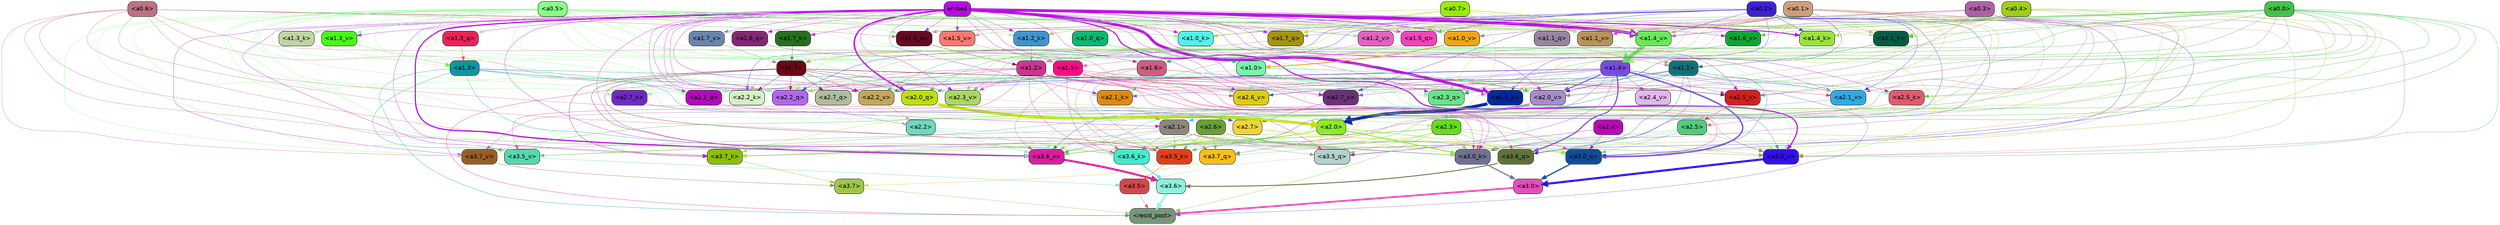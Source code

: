 strict digraph "" {
	graph [bgcolor=transparent,
		layout=dot,
		overlap=false,
		splines=true
	];
	"<a3.7>"	[color=black,
		fillcolor="#9fc647",
		fontname=Helvetica,
		shape=box,
		style="filled, rounded"];
	"<resid_post>"	[color=black,
		fillcolor="#769679",
		fontname=Helvetica,
		shape=box,
		style="filled, rounded"];
	"<a3.7>" -> "<resid_post>"	[color="#9fc647",
		penwidth=0.6239100098609924];
	"<a3.6>"	[color=black,
		fillcolor="#8df1de",
		fontname=Helvetica,
		shape=box,
		style="filled, rounded"];
	"<a3.6>" -> "<resid_post>"	[color="#8df1de",
		penwidth=4.569062113761902];
	"<a3.5>"	[color=black,
		fillcolor="#d1494b",
		fontname=Helvetica,
		shape=box,
		style="filled, rounded"];
	"<a3.5>" -> "<resid_post>"	[color="#d1494b",
		penwidth=0.6];
	"<a3.0>"	[color=black,
		fillcolor="#e34eba",
		fontname=Helvetica,
		shape=box,
		style="filled, rounded"];
	"<a3.0>" -> "<resid_post>"	[color="#e34eba",
		penwidth=4.283544182777405];
	"<a2.3>"	[color=black,
		fillcolor="#64dc1e",
		fontname=Helvetica,
		shape=box,
		style="filled, rounded"];
	"<a2.3>" -> "<resid_post>"	[color="#64dc1e",
		penwidth=0.6];
	"<a3.7_q>"	[color=black,
		fillcolor="#f8bd1a",
		fontname=Helvetica,
		shape=box,
		style="filled, rounded"];
	"<a2.3>" -> "<a3.7_q>"	[color="#64dc1e",
		penwidth=0.6];
	"<a3.6_q>"	[color=black,
		fillcolor="#5e7238",
		fontname=Helvetica,
		shape=box,
		style="filled, rounded"];
	"<a2.3>" -> "<a3.6_q>"	[color="#64dc1e",
		penwidth=0.6];
	"<a3.5_q>"	[color=black,
		fillcolor="#b2d1cc",
		fontname=Helvetica,
		shape=box,
		style="filled, rounded"];
	"<a2.3>" -> "<a3.5_q>"	[color="#64dc1e",
		penwidth=0.6];
	"<a3.0_q>"	[color=black,
		fillcolor="#0f4d99",
		fontname=Helvetica,
		shape=box,
		style="filled, rounded"];
	"<a2.3>" -> "<a3.0_q>"	[color="#64dc1e",
		penwidth=0.6];
	"<a3.0_k>"	[color=black,
		fillcolor="#6e7191",
		fontname=Helvetica,
		shape=box,
		style="filled, rounded"];
	"<a2.3>" -> "<a3.0_k>"	[color="#64dc1e",
		penwidth=0.6];
	"<a3.6_v>"	[color=black,
		fillcolor="#d71f9c",
		fontname=Helvetica,
		shape=box,
		style="filled, rounded"];
	"<a2.3>" -> "<a3.6_v>"	[color="#64dc1e",
		penwidth=0.6];
	"<a3.5_v>"	[color=black,
		fillcolor="#57d7ad",
		fontname=Helvetica,
		shape=box,
		style="filled, rounded"];
	"<a2.3>" -> "<a3.5_v>"	[color="#64dc1e",
		penwidth=0.6];
	"<a3.0_v>"	[color=black,
		fillcolor="#340fe3",
		fontname=Helvetica,
		shape=box,
		style="filled, rounded"];
	"<a2.3>" -> "<a3.0_v>"	[color="#64dc1e",
		penwidth=0.6];
	"<a1.5>"	[color=black,
		fillcolor="#f80d82",
		fontname=Helvetica,
		shape=box,
		style="filled, rounded"];
	"<a1.5>" -> "<resid_post>"	[color="#f80d82",
		penwidth=0.6];
	"<a1.5>" -> "<a3.6_q>"	[color="#f80d82",
		penwidth=0.6];
	"<a1.5>" -> "<a3.5_q>"	[color="#f80d82",
		penwidth=0.6];
	"<a1.5>" -> "<a3.0_q>"	[color="#f80d82",
		penwidth=0.6];
	"<a3.6_k>"	[color=black,
		fillcolor="#43eacc",
		fontname=Helvetica,
		shape=box,
		style="filled, rounded"];
	"<a1.5>" -> "<a3.6_k>"	[color="#f80d82",
		penwidth=0.6];
	"<a1.5>" -> "<a3.0_k>"	[color="#f80d82",
		penwidth=0.6];
	"<a2.2_q>"	[color=black,
		fillcolor="#b267eb",
		fontname=Helvetica,
		shape=box,
		style="filled, rounded"];
	"<a1.5>" -> "<a2.2_q>"	[color="#f80d82",
		penwidth=0.6];
	"<a2.7_v>"	[color=black,
		fillcolor="#6a3178",
		fontname=Helvetica,
		shape=box,
		style="filled, rounded"];
	"<a1.5>" -> "<a2.7_v>"	[color="#f80d82",
		penwidth=0.6];
	"<a2.6_v>"	[color=black,
		fillcolor="#decc11",
		fontname=Helvetica,
		shape=box,
		style="filled, rounded"];
	"<a1.5>" -> "<a2.6_v>"	[color="#f80d82",
		penwidth=0.6];
	"<a2.1_v>"	[color=black,
		fillcolor="#31a9e3",
		fontname=Helvetica,
		shape=box,
		style="filled, rounded"];
	"<a1.5>" -> "<a2.1_v>"	[color="#f80d82",
		penwidth=0.6];
	"<a1.4>"	[color=black,
		fillcolor="#794ae4",
		fontname=Helvetica,
		shape=box,
		style="filled, rounded"];
	"<a1.4>" -> "<resid_post>"	[color="#794ae4",
		penwidth=0.6];
	"<a1.4>" -> "<a3.7_q>"	[color="#794ae4",
		penwidth=0.6];
	"<a1.4>" -> "<a3.6_q>"	[color="#794ae4",
		penwidth=2.7536282539367676];
	"<a1.4>" -> "<a3.5_q>"	[color="#794ae4",
		penwidth=0.6];
	"<a1.4>" -> "<a3.0_q>"	[color="#794ae4",
		penwidth=3.3369133472442627];
	"<a2.3_q>"	[color=black,
		fillcolor="#67e588",
		fontname=Helvetica,
		shape=box,
		style="filled, rounded"];
	"<a1.4>" -> "<a2.3_q>"	[color="#794ae4",
		penwidth=0.6];
	"<a1.4>" -> "<a2.2_q>"	[color="#794ae4",
		penwidth=0.6];
	"<a2.1_q>"	[color=black,
		fillcolor="#b408bc",
		fontname=Helvetica,
		shape=box,
		style="filled, rounded"];
	"<a1.4>" -> "<a2.1_q>"	[color="#794ae4",
		penwidth=0.6];
	"<a2.0_q>"	[color=black,
		fillcolor="#bcdf0c",
		fontname=Helvetica,
		shape=box,
		style="filled, rounded"];
	"<a1.4>" -> "<a2.0_q>"	[color="#794ae4",
		penwidth=0.6];
	"<a2.1_k>"	[color=black,
		fillcolor="#dd8b0f",
		fontname=Helvetica,
		shape=box,
		style="filled, rounded"];
	"<a1.4>" -> "<a2.1_k>"	[color="#794ae4",
		penwidth=0.6];
	"<a1.4>" -> "<a2.7_v>"	[color="#794ae4",
		penwidth=0.6];
	"<a1.4>" -> "<a2.6_v>"	[color="#794ae4",
		penwidth=0.6];
	"<a2.5_v>"	[color=black,
		fillcolor="#d51e1e",
		fontname=Helvetica,
		shape=box,
		style="filled, rounded"];
	"<a1.4>" -> "<a2.5_v>"	[color="#794ae4",
		penwidth=0.6];
	"<a2.4_v>"	[color=black,
		fillcolor="#e5b5f0",
		fontname=Helvetica,
		shape=box,
		style="filled, rounded"];
	"<a1.4>" -> "<a2.4_v>"	[color="#794ae4",
		penwidth=0.6];
	"<a1.4>" -> "<a2.1_v>"	[color="#794ae4",
		penwidth=0.6];
	"<a2.0_v>"	[color=black,
		fillcolor="#a68ccb",
		fontname=Helvetica,
		shape=box,
		style="filled, rounded"];
	"<a1.4>" -> "<a2.0_v>"	[color="#794ae4",
		penwidth=2.2818827629089355];
	"<a1.3>"	[color=black,
		fillcolor="#0e95a1",
		fontname=Helvetica,
		shape=box,
		style="filled, rounded"];
	"<a1.3>" -> "<resid_post>"	[color="#0e95a1",
		penwidth=0.6];
	"<a1.3>" -> "<a3.6_v>"	[color="#0e95a1",
		penwidth=0.6];
	"<a1.3>" -> "<a3.5_v>"	[color="#0e95a1",
		penwidth=0.6];
	"<a1.3>" -> "<a3.0_v>"	[color="#0e95a1",
		penwidth=0.6];
	"<a1.3>" -> "<a2.2_q>"	[color="#0e95a1",
		penwidth=0.6];
	"<a1.3>" -> "<a2.1_q>"	[color="#0e95a1",
		penwidth=0.6];
	"<a2.2_k>"	[color=black,
		fillcolor="#d6f0c6",
		fontname=Helvetica,
		shape=box,
		style="filled, rounded"];
	"<a1.3>" -> "<a2.2_k>"	[color="#0e95a1",
		penwidth=0.6];
	"<a1.3>" -> "<a2.5_v>"	[color="#0e95a1",
		penwidth=0.6];
	"<a3.7_q>" -> "<a3.7>"	[color="#f8bd1a",
		penwidth=0.6];
	"<a3.6_q>" -> "<a3.6>"	[color="#5e7238",
		penwidth=2.0344843566417694];
	"<a3.5_q>" -> "<a3.5>"	[color="#b2d1cc",
		penwidth=0.6];
	"<a3.0_q>" -> "<a3.0>"	[color="#0f4d99",
		penwidth=2.863015294075012];
	"<a3.7_k>"	[color=black,
		fillcolor="#8cc005",
		fontname=Helvetica,
		shape=box,
		style="filled, rounded"];
	"<a3.7_k>" -> "<a3.7>"	[color="#8cc005",
		penwidth=0.6];
	"<a3.6_k>" -> "<a3.6>"	[color="#43eacc",
		penwidth=2.1770318150520325];
	"<a3.5_k>"	[color=black,
		fillcolor="#e23f19",
		fontname=Helvetica,
		shape=box,
		style="filled, rounded"];
	"<a3.5_k>" -> "<a3.5>"	[color="#e23f19",
		penwidth=0.6];
	"<a3.0_k>" -> "<a3.0>"	[color="#6e7191",
		penwidth=2.6323853135108948];
	"<a3.7_v>"	[color=black,
		fillcolor="#975d20",
		fontname=Helvetica,
		shape=box,
		style="filled, rounded"];
	"<a3.7_v>" -> "<a3.7>"	[color="#975d20",
		penwidth=0.6];
	"<a3.6_v>" -> "<a3.6>"	[color="#d71f9c",
		penwidth=4.972373723983765];
	"<a3.5_v>" -> "<a3.5>"	[color="#57d7ad",
		penwidth=0.6];
	"<a3.0_v>" -> "<a3.0>"	[color="#340fe3",
		penwidth=5.1638524532318115];
	"<a2.6>"	[color=black,
		fillcolor="#6a9f34",
		fontname=Helvetica,
		shape=box,
		style="filled, rounded"];
	"<a2.6>" -> "<a3.7_q>"	[color="#6a9f34",
		penwidth=0.6];
	"<a2.6>" -> "<a3.6_q>"	[color="#6a9f34",
		penwidth=0.6];
	"<a2.6>" -> "<a3.0_q>"	[color="#6a9f34",
		penwidth=0.6];
	"<a2.6>" -> "<a3.7_k>"	[color="#6a9f34",
		penwidth=0.6];
	"<a2.6>" -> "<a3.6_k>"	[color="#6a9f34",
		penwidth=0.6];
	"<a2.6>" -> "<a3.5_k>"	[color="#6a9f34",
		penwidth=0.6];
	"<a2.6>" -> "<a3.0_k>"	[color="#6a9f34",
		penwidth=0.6];
	"<a2.1>"	[color=black,
		fillcolor="#8c877b",
		fontname=Helvetica,
		shape=box,
		style="filled, rounded"];
	"<a2.1>" -> "<a3.7_q>"	[color="#8c877b",
		penwidth=0.6];
	"<a2.1>" -> "<a3.6_q>"	[color="#8c877b",
		penwidth=0.6];
	"<a2.1>" -> "<a3.5_q>"	[color="#8c877b",
		penwidth=0.6];
	"<a2.1>" -> "<a3.0_q>"	[color="#8c877b",
		penwidth=0.6];
	"<a2.1>" -> "<a3.7_k>"	[color="#8c877b",
		penwidth=0.6];
	"<a2.1>" -> "<a3.6_k>"	[color="#8c877b",
		penwidth=0.6];
	"<a2.1>" -> "<a3.5_k>"	[color="#8c877b",
		penwidth=0.6];
	"<a2.1>" -> "<a3.0_k>"	[color="#8c877b",
		penwidth=0.6];
	"<a2.1>" -> "<a3.7_v>"	[color="#8c877b",
		penwidth=0.6];
	"<a2.1>" -> "<a3.6_v>"	[color="#8c877b",
		penwidth=0.6];
	"<a2.1>" -> "<a3.0_v>"	[color="#8c877b",
		penwidth=0.6];
	"<a2.7>"	[color=black,
		fillcolor="#efd438",
		fontname=Helvetica,
		shape=box,
		style="filled, rounded"];
	"<a2.7>" -> "<a3.6_q>"	[color="#efd438",
		penwidth=0.6];
	"<a2.7>" -> "<a3.0_q>"	[color="#efd438",
		penwidth=0.6];
	"<a2.7>" -> "<a3.6_k>"	[color="#efd438",
		penwidth=0.6];
	"<a2.7>" -> "<a3.0_k>"	[color="#efd438",
		penwidth=0.6];
	"<a2.7>" -> "<a3.6_v>"	[color="#efd438",
		penwidth=0.6];
	"<a2.5>"	[color=black,
		fillcolor="#52cc7c",
		fontname=Helvetica,
		shape=box,
		style="filled, rounded"];
	"<a2.5>" -> "<a3.6_q>"	[color="#52cc7c",
		penwidth=0.6];
	"<a2.5>" -> "<a3.0_q>"	[color="#52cc7c",
		penwidth=0.6];
	"<a2.5>" -> "<a3.0_k>"	[color="#52cc7c",
		penwidth=0.6];
	"<a2.5>" -> "<a3.6_v>"	[color="#52cc7c",
		penwidth=0.6];
	"<a2.5>" -> "<a3.0_v>"	[color="#52cc7c",
		penwidth=0.6];
	"<a2.0>"	[color=black,
		fillcolor="#8dea28",
		fontname=Helvetica,
		shape=box,
		style="filled, rounded"];
	"<a2.0>" -> "<a3.6_q>"	[color="#8dea28",
		penwidth=0.6];
	"<a2.0>" -> "<a3.0_q>"	[color="#8dea28",
		penwidth=0.6];
	"<a2.0>" -> "<a3.7_k>"	[color="#8dea28",
		penwidth=0.6];
	"<a2.0>" -> "<a3.6_k>"	[color="#8dea28",
		penwidth=1.7047871947288513];
	"<a2.0>" -> "<a3.5_k>"	[color="#8dea28",
		penwidth=0.6];
	"<a2.0>" -> "<a3.0_k>"	[color="#8dea28",
		penwidth=2.239806979894638];
	"<a1.1>"	[color=black,
		fillcolor="#0f7279",
		fontname=Helvetica,
		shape=box,
		style="filled, rounded"];
	"<a1.1>" -> "<a3.6_q>"	[color="#0f7279",
		penwidth=0.6];
	"<a1.1>" -> "<a3.0_q>"	[color="#0f7279",
		penwidth=0.6];
	"<a1.1>" -> "<a3.0_k>"	[color="#0f7279",
		penwidth=0.6];
	"<a1.1>" -> "<a3.6_v>"	[color="#0f7279",
		penwidth=0.6];
	"<a2.7_q>"	[color=black,
		fillcolor="#b1bc9d",
		fontname=Helvetica,
		shape=box,
		style="filled, rounded"];
	"<a1.1>" -> "<a2.7_q>"	[color="#0f7279",
		penwidth=0.6];
	"<a2.5_k>"	[color=black,
		fillcolor="#e05b6f",
		fontname=Helvetica,
		shape=box,
		style="filled, rounded"];
	"<a1.1>" -> "<a2.5_k>"	[color="#0f7279",
		penwidth=0.6];
	"<a2.0_k>"	[color=black,
		fillcolor="#01289b",
		fontname=Helvetica,
		shape=box,
		style="filled, rounded"];
	"<a1.1>" -> "<a2.0_k>"	[color="#0f7279",
		penwidth=0.6];
	"<a1.1>" -> "<a2.6_v>"	[color="#0f7279",
		penwidth=0.6];
	"<a2.2_v>"	[color=black,
		fillcolor="#c1a85a",
		fontname=Helvetica,
		shape=box,
		style="filled, rounded"];
	"<a1.1>" -> "<a2.2_v>"	[color="#0f7279",
		penwidth=0.6];
	"<a1.1>" -> "<a2.1_v>"	[color="#0f7279",
		penwidth=0.6];
	"<a1.1>" -> "<a2.0_v>"	[color="#0f7279",
		penwidth=0.6];
	"<a0.4>"	[color=black,
		fillcolor="#a0cc1b",
		fontname=Helvetica,
		shape=box,
		style="filled, rounded"];
	"<a0.4>" -> "<a3.6_q>"	[color="#a0cc1b",
		penwidth=0.6];
	"<a0.4>" -> "<a3.0_q>"	[color="#a0cc1b",
		penwidth=0.6];
	"<a0.4>" -> "<a3.6_k>"	[color="#a0cc1b",
		penwidth=0.6];
	"<a0.4>" -> "<a2.5_k>"	[color="#a0cc1b",
		penwidth=0.6];
	"<a0.4>" -> "<a2.0_k>"	[color="#a0cc1b",
		penwidth=0.6];
	"<a1.4_k>"	[color=black,
		fillcolor="#9be140",
		fontname=Helvetica,
		shape=box,
		style="filled, rounded"];
	"<a0.4>" -> "<a1.4_k>"	[color="#a0cc1b",
		penwidth=0.6];
	"<a1.1_k>"	[color=black,
		fillcolor="#035c45",
		fontname=Helvetica,
		shape=box,
		style="filled, rounded"];
	"<a0.4>" -> "<a1.1_k>"	[color="#a0cc1b",
		penwidth=0.6];
	"<a1.0_k>"	[color=black,
		fillcolor="#53f2e8",
		fontname=Helvetica,
		shape=box,
		style="filled, rounded"];
	"<a0.4>" -> "<a1.0_k>"	[color="#a0cc1b",
		penwidth=0.6];
	"<a1.4_v>"	[color=black,
		fillcolor="#6ae859",
		fontname=Helvetica,
		shape=box,
		style="filled, rounded"];
	"<a0.4>" -> "<a1.4_v>"	[color="#a0cc1b",
		penwidth=0.6];
	"<a1.2_v>"	[color=black,
		fillcolor="#df64c1",
		fontname=Helvetica,
		shape=box,
		style="filled, rounded"];
	"<a0.4>" -> "<a1.2_v>"	[color="#a0cc1b",
		penwidth=0.6];
	"<a0.2>"	[color=black,
		fillcolor="#3c20d4",
		fontname=Helvetica,
		shape=box,
		style="filled, rounded"];
	"<a0.2>" -> "<a3.6_q>"	[color="#3c20d4",
		penwidth=0.6];
	"<a0.2>" -> "<a3.0_q>"	[color="#3c20d4",
		penwidth=0.6];
	"<a0.2>" -> "<a3.6_k>"	[color="#3c20d4",
		penwidth=0.6];
	"<a0.2>" -> "<a3.0_k>"	[color="#3c20d4",
		penwidth=0.6];
	"<a0.2>" -> "<a2.2_q>"	[color="#3c20d4",
		penwidth=0.6];
	"<a0.2>" -> "<a2.2_k>"	[color="#3c20d4",
		penwidth=0.6];
	"<a0.2>" -> "<a2.0_k>"	[color="#3c20d4",
		penwidth=0.6];
	"<a0.2>" -> "<a2.7_v>"	[color="#3c20d4",
		penwidth=0.6];
	"<a0.2>" -> "<a2.1_v>"	[color="#3c20d4",
		penwidth=0.6];
	"<a0.2>" -> "<a2.0_v>"	[color="#3c20d4",
		penwidth=0.6];
	"<a1.5_q>"	[color=black,
		fillcolor="#f145b9",
		fontname=Helvetica,
		shape=box,
		style="filled, rounded"];
	"<a0.2>" -> "<a1.5_q>"	[color="#3c20d4",
		penwidth=0.6];
	"<a1.2_q>"	[color=black,
		fillcolor="#640b23",
		fontname=Helvetica,
		shape=box,
		style="filled, rounded"];
	"<a0.2>" -> "<a1.2_q>"	[color="#3c20d4",
		penwidth=0.6];
	"<a0.2>" -> "<a1.4_k>"	[color="#3c20d4",
		penwidth=0.6];
	"<a0.2>" -> "<a1.0_k>"	[color="#3c20d4",
		penwidth=0.6];
	"<a0.2>" -> "<a1.4_v>"	[color="#3c20d4",
		penwidth=0.6];
	"<a2.4>"	[color=black,
		fillcolor="#b807b8",
		fontname=Helvetica,
		shape=box,
		style="filled, rounded"];
	"<a2.4>" -> "<a3.5_q>"	[color="#b807b8",
		penwidth=0.6];
	"<a2.4>" -> "<a3.0_q>"	[color="#b807b8",
		penwidth=0.6];
	"<a1.2>"	[color=black,
		fillcolor="#cc348f",
		fontname=Helvetica,
		shape=box,
		style="filled, rounded"];
	"<a1.2>" -> "<a3.0_q>"	[color="#cc348f",
		penwidth=0.6];
	"<a1.2>" -> "<a3.6_k>"	[color="#cc348f",
		penwidth=0.6];
	"<a1.2>" -> "<a3.5_k>"	[color="#cc348f",
		penwidth=0.6];
	"<a1.2>" -> "<a3.0_k>"	[color="#cc348f",
		penwidth=0.6];
	"<a1.2>" -> "<a3.5_v>"	[color="#cc348f",
		penwidth=0.6];
	"<a1.2>" -> "<a2.7_q>"	[color="#cc348f",
		penwidth=0.6];
	"<a1.2>" -> "<a2.2_q>"	[color="#cc348f",
		penwidth=0.6];
	"<a1.2>" -> "<a2.2_k>"	[color="#cc348f",
		penwidth=0.6];
	"<a1.2>" -> "<a2.6_v>"	[color="#cc348f",
		penwidth=0.6];
	"<a1.2>" -> "<a2.5_v>"	[color="#cc348f",
		penwidth=0.6];
	"<a2.3_v>"	[color=black,
		fillcolor="#aad763",
		fontname=Helvetica,
		shape=box,
		style="filled, rounded"];
	"<a1.2>" -> "<a2.3_v>"	[color="#cc348f",
		penwidth=0.6];
	"<a1.2>" -> "<a2.0_v>"	[color="#cc348f",
		penwidth=0.6];
	"<a1.7>"	[color=black,
		fillcolor="#6a0817",
		fontname=Helvetica,
		shape=box,
		style="filled, rounded"];
	"<a1.7>" -> "<a3.7_k>"	[color="#6a0817",
		penwidth=0.6];
	"<a1.7>" -> "<a3.5_k>"	[color="#6a0817",
		penwidth=0.6];
	"<a1.7>" -> "<a3.6_v>"	[color="#6a0817",
		penwidth=0.6];
	"<a1.7>" -> "<a2.7_q>"	[color="#6a0817",
		penwidth=0.6];
	"<a1.7>" -> "<a2.2_q>"	[color="#6a0817",
		penwidth=0.6];
	"<a1.7>" -> "<a2.0_q>"	[color="#6a0817",
		penwidth=0.6];
	"<a1.7>" -> "<a2.2_k>"	[color="#6a0817",
		penwidth=0.6];
	"<a1.7>" -> "<a2.0_k>"	[color="#6a0817",
		penwidth=0.6];
	"<a1.7>" -> "<a2.5_v>"	[color="#6a0817",
		penwidth=0.6];
	"<a1.7>" -> "<a2.3_v>"	[color="#6a0817",
		penwidth=0.6];
	"<a1.7>" -> "<a2.2_v>"	[color="#6a0817",
		penwidth=0.6];
	"<a0.7>"	[color=black,
		fillcolor="#98ec06",
		fontname=Helvetica,
		shape=box,
		style="filled, rounded"];
	"<a0.7>" -> "<a3.7_k>"	[color="#98ec06",
		penwidth=0.6];
	"<a0.7>" -> "<a3.0_v>"	[color="#98ec06",
		penwidth=0.6];
	"<a0.7>" -> "<a2.3_q>"	[color="#98ec06",
		penwidth=0.6];
	"<a0.7>" -> "<a2.2_q>"	[color="#98ec06",
		penwidth=0.6];
	"<a1.7_q>"	[color=black,
		fillcolor="#a4950d",
		fontname=Helvetica,
		shape=box,
		style="filled, rounded"];
	"<a0.7>" -> "<a1.7_q>"	[color="#98ec06",
		penwidth=0.6];
	"<a0.7>" -> "<a1.5_q>"	[color="#98ec06",
		penwidth=0.6];
	"<a1.2_k>"	[color=black,
		fillcolor="#4095cd",
		fontname=Helvetica,
		shape=box,
		style="filled, rounded"];
	"<a0.7>" -> "<a1.2_k>"	[color="#98ec06",
		penwidth=0.6];
	"<a0.7>" -> "<a1.0_k>"	[color="#98ec06",
		penwidth=0.6];
	"<a0.7>" -> "<a1.4_v>"	[color="#98ec06",
		penwidth=0.6];
	"<a1.1_v>"	[color=black,
		fillcolor="#b7925b",
		fontname=Helvetica,
		shape=box,
		style="filled, rounded"];
	"<a0.7>" -> "<a1.1_v>"	[color="#98ec06",
		penwidth=0.6];
	"<a0.6>"	[color=black,
		fillcolor="#bb7281",
		fontname=Helvetica,
		shape=box,
		style="filled, rounded"];
	"<a0.6>" -> "<a3.7_k>"	[color="#bb7281",
		penwidth=0.6];
	"<a0.6>" -> "<a3.6_k>"	[color="#bb7281",
		penwidth=0.6];
	"<a0.6>" -> "<a3.0_k>"	[color="#bb7281",
		penwidth=0.6];
	"<a0.6>" -> "<a3.7_v>"	[color="#bb7281",
		penwidth=0.6];
	"<a0.6>" -> "<a3.6_v>"	[color="#bb7281",
		penwidth=0.6];
	"<a0.6>" -> "<a3.0_v>"	[color="#bb7281",
		penwidth=0.6];
	"<a0.6>" -> "<a2.3_q>"	[color="#bb7281",
		penwidth=0.6];
	"<a0.6>" -> "<a2.2_q>"	[color="#bb7281",
		penwidth=0.6];
	"<a0.6>" -> "<a1.5_q>"	[color="#bb7281",
		penwidth=0.6];
	"<a0.6>" -> "<a1.2_q>"	[color="#bb7281",
		penwidth=0.6];
	"<a0.6>" -> "<a1.0_k>"	[color="#bb7281",
		penwidth=0.6];
	"<a0.6>" -> "<a1.4_v>"	[color="#bb7281",
		penwidth=0.6];
	embed	[color=black,
		fillcolor="#b60ce3",
		fontname=Helvetica,
		shape=box,
		style="filled, rounded"];
	embed -> "<a3.7_k>"	[color="#b60ce3",
		penwidth=0.6];
	embed -> "<a3.6_k>"	[color="#b60ce3",
		penwidth=0.6];
	embed -> "<a3.5_k>"	[color="#b60ce3",
		penwidth=0.6];
	embed -> "<a3.0_k>"	[color="#b60ce3",
		penwidth=0.6];
	embed -> "<a3.7_v>"	[color="#b60ce3",
		penwidth=0.6];
	embed -> "<a3.6_v>"	[color="#b60ce3",
		penwidth=2.7369276881217957];
	embed -> "<a3.5_v>"	[color="#b60ce3",
		penwidth=0.6];
	embed -> "<a3.0_v>"	[color="#b60ce3",
		penwidth=2.5778204202651978];
	embed -> "<a2.7_q>"	[color="#b60ce3",
		penwidth=0.6];
	embed -> "<a2.3_q>"	[color="#b60ce3",
		penwidth=0.6];
	embed -> "<a2.2_q>"	[color="#b60ce3",
		penwidth=0.6];
	embed -> "<a2.1_q>"	[color="#b60ce3",
		penwidth=0.6];
	embed -> "<a2.0_q>"	[color="#b60ce3",
		penwidth=3.459219217300415];
	embed -> "<a2.5_k>"	[color="#b60ce3",
		penwidth=0.6];
	embed -> "<a2.2_k>"	[color="#b60ce3",
		penwidth=0.6363201141357422];
	embed -> "<a2.1_k>"	[color="#b60ce3",
		penwidth=0.6];
	embed -> "<a2.0_k>"	[color="#b60ce3",
		penwidth=6.407642982900143];
	embed -> "<a2.7_v>"	[color="#b60ce3",
		penwidth=0.6];
	embed -> "<a2.6_v>"	[color="#b60ce3",
		penwidth=0.6];
	embed -> "<a2.5_v>"	[color="#b60ce3",
		penwidth=0.6];
	embed -> "<a2.3_v>"	[color="#b60ce3",
		penwidth=0.6];
	embed -> "<a2.2_v>"	[color="#b60ce3",
		penwidth=0.6175012588500977];
	embed -> "<a2.1_v>"	[color="#b60ce3",
		penwidth=0.6];
	embed -> "<a2.0_v>"	[color="#b60ce3",
		penwidth=0.6];
	embed -> "<a1.7_q>"	[color="#b60ce3",
		penwidth=0.6];
	"<a1.6_q>"	[color=black,
		fillcolor="#832773",
		fontname=Helvetica,
		shape=box,
		style="filled, rounded"];
	embed -> "<a1.6_q>"	[color="#b60ce3",
		penwidth=0.6];
	embed -> "<a1.5_q>"	[color="#b60ce3",
		penwidth=0.6186923980712891];
	"<a1.3_q>"	[color=black,
		fillcolor="#e9235a",
		fontname=Helvetica,
		shape=box,
		style="filled, rounded"];
	embed -> "<a1.3_q>"	[color="#b60ce3",
		penwidth=0.6];
	embed -> "<a1.2_q>"	[color="#b60ce3",
		penwidth=0.6];
	"<a1.7_k>"	[color=black,
		fillcolor="#246f20",
		fontname=Helvetica,
		shape=box,
		style="filled, rounded"];
	embed -> "<a1.7_k>"	[color="#b60ce3",
		penwidth=0.6];
	embed -> "<a1.4_k>"	[color="#b60ce3",
		penwidth=2.1454997062683105];
	"<a1.3_k>"	[color=black,
		fillcolor="#c1d4a4",
		fontname=Helvetica,
		shape=box,
		style="filled, rounded"];
	embed -> "<a1.3_k>"	[color="#b60ce3",
		penwidth=0.6];
	embed -> "<a1.2_k>"	[color="#b60ce3",
		penwidth=0.6];
	embed -> "<a1.1_k>"	[color="#b60ce3",
		penwidth=0.6];
	embed -> "<a1.0_k>"	[color="#b60ce3",
		penwidth=0.6];
	"<a1.7_v>"	[color=black,
		fillcolor="#6984ad",
		fontname=Helvetica,
		shape=box,
		style="filled, rounded"];
	embed -> "<a1.7_v>"	[color="#b60ce3",
		penwidth=0.6];
	"<a1.6_v>"	[color=black,
		fillcolor="#10a433",
		fontname=Helvetica,
		shape=box,
		style="filled, rounded"];
	embed -> "<a1.6_v>"	[color="#b60ce3",
		penwidth=0.6];
	"<a1.5_v>"	[color=black,
		fillcolor="#f77a70",
		fontname=Helvetica,
		shape=box,
		style="filled, rounded"];
	embed -> "<a1.5_v>"	[color="#b60ce3",
		penwidth=0.6];
	embed -> "<a1.4_v>"	[color="#b60ce3",
		penwidth=6.860090345144272];
	"<a1.3_v>"	[color=black,
		fillcolor="#4af617",
		fontname=Helvetica,
		shape=box,
		style="filled, rounded"];
	embed -> "<a1.3_v>"	[color="#b60ce3",
		penwidth=0.6];
	embed -> "<a1.2_v>"	[color="#b60ce3",
		penwidth=0.6];
	embed -> "<a1.1_v>"	[color="#b60ce3",
		penwidth=0.6];
	"<a1.0_v>"	[color=black,
		fillcolor="#f0a612",
		fontname=Helvetica,
		shape=box,
		style="filled, rounded"];
	embed -> "<a1.0_v>"	[color="#b60ce3",
		penwidth=1.2940821647644043];
	"<a2.2>"	[color=black,
		fillcolor="#6ed9bd",
		fontname=Helvetica,
		shape=box,
		style="filled, rounded"];
	"<a2.2>" -> "<a3.6_k>"	[color="#6ed9bd",
		penwidth=0.6];
	"<a2.2>" -> "<a3.0_k>"	[color="#6ed9bd",
		penwidth=0.6];
	"<a2.2>" -> "<a3.6_v>"	[color="#6ed9bd",
		penwidth=0.6];
	"<a1.6>"	[color=black,
		fillcolor="#cc5e7f",
		fontname=Helvetica,
		shape=box,
		style="filled, rounded"];
	"<a1.6>" -> "<a3.6_k>"	[color="#cc5e7f",
		penwidth=0.6];
	"<a1.6>" -> "<a3.5_k>"	[color="#cc5e7f",
		penwidth=0.6];
	"<a1.6>" -> "<a3.6_v>"	[color="#cc5e7f",
		penwidth=0.6];
	"<a1.6>" -> "<a2.0_k>"	[color="#cc5e7f",
		penwidth=0.6];
	"<a1.6>" -> "<a2.0_v>"	[color="#cc5e7f",
		penwidth=0.6];
	"<a1.0>"	[color=black,
		fillcolor="#77f5ac",
		fontname=Helvetica,
		shape=box,
		style="filled, rounded"];
	"<a1.0>" -> "<a3.6_k>"	[color="#77f5ac",
		penwidth=0.6];
	"<a1.0>" -> "<a3.0_k>"	[color="#77f5ac",
		penwidth=0.6];
	"<a1.0>" -> "<a3.6_v>"	[color="#77f5ac",
		penwidth=0.6];
	"<a1.0>" -> "<a3.5_v>"	[color="#77f5ac",
		penwidth=0.6];
	"<a1.0>" -> "<a3.0_v>"	[color="#77f5ac",
		penwidth=0.6];
	"<a1.0>" -> "<a2.3_q>"	[color="#77f5ac",
		penwidth=0.6];
	"<a1.0>" -> "<a2.2_q>"	[color="#77f5ac",
		penwidth=0.6];
	"<a1.0>" -> "<a2.1_q>"	[color="#77f5ac",
		penwidth=0.6];
	"<a2.7_k>"	[color=black,
		fillcolor="#7028c4",
		fontname=Helvetica,
		shape=box,
		style="filled, rounded"];
	"<a1.0>" -> "<a2.7_k>"	[color="#77f5ac",
		penwidth=0.6];
	"<a1.0>" -> "<a2.2_k>"	[color="#77f5ac",
		penwidth=0.6];
	"<a1.0>" -> "<a2.0_k>"	[color="#77f5ac",
		penwidth=0.6];
	"<a1.0>" -> "<a2.7_v>"	[color="#77f5ac",
		penwidth=0.6];
	"<a1.0>" -> "<a2.6_v>"	[color="#77f5ac",
		penwidth=0.6];
	"<a1.0>" -> "<a2.0_v>"	[color="#77f5ac",
		penwidth=1.2978954315185547];
	"<a0.5>"	[color=black,
		fillcolor="#87ff86",
		fontname=Helvetica,
		shape=box,
		style="filled, rounded"];
	"<a0.5>" -> "<a3.6_k>"	[color="#87ff86",
		penwidth=0.6];
	"<a0.5>" -> "<a3.7_v>"	[color="#87ff86",
		penwidth=0.6];
	"<a0.5>" -> "<a3.6_v>"	[color="#87ff86",
		penwidth=0.6];
	"<a0.5>" -> "<a3.5_v>"	[color="#87ff86",
		penwidth=0.6];
	"<a0.5>" -> "<a3.0_v>"	[color="#87ff86",
		penwidth=0.6];
	"<a0.5>" -> "<a2.7_q>"	[color="#87ff86",
		penwidth=0.6];
	"<a0.5>" -> "<a2.3_q>"	[color="#87ff86",
		penwidth=0.6];
	"<a0.5>" -> "<a2.2_q>"	[color="#87ff86",
		penwidth=0.6];
	"<a0.5>" -> "<a2.1_q>"	[color="#87ff86",
		penwidth=0.6];
	"<a0.5>" -> "<a2.0_q>"	[color="#87ff86",
		penwidth=0.6];
	"<a0.5>" -> "<a2.7_k>"	[color="#87ff86",
		penwidth=0.6];
	"<a0.5>" -> "<a2.5_k>"	[color="#87ff86",
		penwidth=0.6];
	"<a0.5>" -> "<a2.2_k>"	[color="#87ff86",
		penwidth=0.6];
	"<a0.5>" -> "<a2.1_k>"	[color="#87ff86",
		penwidth=0.6];
	"<a0.5>" -> "<a2.0_k>"	[color="#87ff86",
		penwidth=0.7721366882324219];
	"<a0.5>" -> "<a2.6_v>"	[color="#87ff86",
		penwidth=0.6];
	"<a0.5>" -> "<a2.3_v>"	[color="#87ff86",
		penwidth=0.6];
	"<a0.5>" -> "<a2.1_v>"	[color="#87ff86",
		penwidth=0.6];
	"<a0.5>" -> "<a2.0_v>"	[color="#87ff86",
		penwidth=0.6];
	"<a0.5>" -> "<a1.6_q>"	[color="#87ff86",
		penwidth=0.6];
	"<a0.5>" -> "<a1.3_q>"	[color="#87ff86",
		penwidth=0.6];
	"<a0.5>" -> "<a1.2_q>"	[color="#87ff86",
		penwidth=0.6];
	"<a0.5>" -> "<a1.3_k>"	[color="#87ff86",
		penwidth=0.6];
	"<a0.5>" -> "<a1.2_k>"	[color="#87ff86",
		penwidth=0.6];
	"<a0.5>" -> "<a1.1_k>"	[color="#87ff86",
		penwidth=0.6];
	"<a0.5>" -> "<a1.0_k>"	[color="#87ff86",
		penwidth=0.6];
	"<a0.5>" -> "<a1.5_v>"	[color="#87ff86",
		penwidth=0.6];
	"<a0.5>" -> "<a1.4_v>"	[color="#87ff86",
		penwidth=1.0206317901611328];
	"<a0.5>" -> "<a1.3_v>"	[color="#87ff86",
		penwidth=0.6];
	"<a0.5>" -> "<a1.2_v>"	[color="#87ff86",
		penwidth=0.6];
	"<a0.5>" -> "<a1.1_v>"	[color="#87ff86",
		penwidth=0.6];
	"<a0.5>" -> "<a1.0_v>"	[color="#87ff86",
		penwidth=0.6];
	"<a0.1>"	[color=black,
		fillcolor="#cf9e7d",
		fontname=Helvetica,
		shape=box,
		style="filled, rounded"];
	"<a0.1>" -> "<a3.6_k>"	[color="#cf9e7d",
		penwidth=0.6];
	"<a0.1>" -> "<a3.5_k>"	[color="#cf9e7d",
		penwidth=0.6];
	"<a0.1>" -> "<a3.0_k>"	[color="#cf9e7d",
		penwidth=0.6];
	"<a0.1>" -> "<a3.6_v>"	[color="#cf9e7d",
		penwidth=0.6];
	"<a0.1>" -> "<a3.0_v>"	[color="#cf9e7d",
		penwidth=0.6];
	"<a0.1>" -> "<a2.3_q>"	[color="#cf9e7d",
		penwidth=0.6];
	"<a0.1>" -> "<a2.2_q>"	[color="#cf9e7d",
		penwidth=0.6];
	"<a0.1>" -> "<a2.2_k>"	[color="#cf9e7d",
		penwidth=0.6];
	"<a0.1>" -> "<a2.0_k>"	[color="#cf9e7d",
		penwidth=0.6];
	"<a0.1>" -> "<a2.5_v>"	[color="#cf9e7d",
		penwidth=0.6];
	"<a0.1>" -> "<a2.3_v>"	[color="#cf9e7d",
		penwidth=0.6];
	"<a0.1>" -> "<a2.1_v>"	[color="#cf9e7d",
		penwidth=0.6];
	"<a0.1>" -> "<a2.0_v>"	[color="#cf9e7d",
		penwidth=0.6];
	"<a0.1>" -> "<a1.5_q>"	[color="#cf9e7d",
		penwidth=0.6];
	"<a0.1>" -> "<a1.2_q>"	[color="#cf9e7d",
		penwidth=0.6];
	"<a0.1>" -> "<a1.2_k>"	[color="#cf9e7d",
		penwidth=0.6];
	"<a0.1>" -> "<a1.1_k>"	[color="#cf9e7d",
		penwidth=0.6];
	"<a0.1>" -> "<a1.5_v>"	[color="#cf9e7d",
		penwidth=0.6];
	"<a0.1>" -> "<a1.4_v>"	[color="#cf9e7d",
		penwidth=0.6];
	"<a0.1>" -> "<a1.2_v>"	[color="#cf9e7d",
		penwidth=0.6];
	"<a0.1>" -> "<a1.0_v>"	[color="#cf9e7d",
		penwidth=0.6];
	"<a0.0>"	[color=black,
		fillcolor="#41c249",
		fontname=Helvetica,
		shape=box,
		style="filled, rounded"];
	"<a0.0>" -> "<a3.5_k>"	[color="#41c249",
		penwidth=0.6];
	"<a0.0>" -> "<a3.7_v>"	[color="#41c249",
		penwidth=0.6];
	"<a0.0>" -> "<a3.6_v>"	[color="#41c249",
		penwidth=0.6];
	"<a0.0>" -> "<a3.5_v>"	[color="#41c249",
		penwidth=0.6];
	"<a0.0>" -> "<a3.0_v>"	[color="#41c249",
		penwidth=0.6];
	"<a0.0>" -> "<a2.3_q>"	[color="#41c249",
		penwidth=0.6];
	"<a0.0>" -> "<a2.0_q>"	[color="#41c249",
		penwidth=0.6];
	"<a0.0>" -> "<a2.5_k>"	[color="#41c249",
		penwidth=0.6];
	"<a0.0>" -> "<a2.1_k>"	[color="#41c249",
		penwidth=0.6];
	"<a0.0>" -> "<a2.0_k>"	[color="#41c249",
		penwidth=0.6];
	"<a0.0>" -> "<a2.5_v>"	[color="#41c249",
		penwidth=0.6];
	"<a0.0>" -> "<a2.3_v>"	[color="#41c249",
		penwidth=0.6];
	"<a0.0>" -> "<a2.2_v>"	[color="#41c249",
		penwidth=0.6];
	"<a0.0>" -> "<a2.0_v>"	[color="#41c249",
		penwidth=0.6];
	"<a0.0>" -> "<a1.5_q>"	[color="#41c249",
		penwidth=0.6];
	"<a0.0>" -> "<a1.1_k>"	[color="#41c249",
		penwidth=0.6];
	"<a0.0>" -> "<a1.6_v>"	[color="#41c249",
		penwidth=0.6];
	"<a0.0>" -> "<a1.4_v>"	[color="#41c249",
		penwidth=0.6];
	"<a0.0>" -> "<a1.1_v>"	[color="#41c249",
		penwidth=0.6];
	"<a0.3>"	[color=black,
		fillcolor="#ad60a8",
		fontname=Helvetica,
		shape=box,
		style="filled, rounded"];
	"<a0.3>" -> "<a3.0_k>"	[color="#ad60a8",
		penwidth=0.6];
	"<a0.3>" -> "<a3.7_v>"	[color="#ad60a8",
		penwidth=0.6];
	"<a0.3>" -> "<a3.0_v>"	[color="#ad60a8",
		penwidth=0.6];
	"<a0.3>" -> "<a2.5_v>"	[color="#ad60a8",
		penwidth=0.6];
	"<a0.3>" -> "<a2.1_v>"	[color="#ad60a8",
		penwidth=0.6];
	"<a0.3>" -> "<a2.0_v>"	[color="#ad60a8",
		penwidth=0.6];
	"<a0.3>" -> "<a1.7_q>"	[color="#ad60a8",
		penwidth=0.6];
	"<a0.3>" -> "<a1.4_v>"	[color="#ad60a8",
		penwidth=0.6];
	"<a0.3>" -> "<a1.1_v>"	[color="#ad60a8",
		penwidth=0.6];
	"<a0.3>" -> "<a1.0_v>"	[color="#ad60a8",
		penwidth=0.6];
	"<a2.7_q>" -> "<a2.7>"	[color="#b1bc9d",
		penwidth=0.6];
	"<a2.3_q>" -> "<a2.3>"	[color="#67e588",
		penwidth=0.6];
	"<a2.2_q>" -> "<a2.2>"	[color="#b267eb",
		penwidth=0.7441773414611816];
	"<a2.1_q>" -> "<a2.1>"	[color="#b408bc",
		penwidth=0.6];
	"<a2.0_q>" -> "<a2.0>"	[color="#bcdf0c",
		penwidth=6.422367453575134];
	"<a2.7_k>" -> "<a2.7>"	[color="#7028c4",
		penwidth=0.6];
	"<a2.5_k>" -> "<a2.5>"	[color="#e05b6f",
		penwidth=0.6];
	"<a2.2_k>" -> "<a2.2>"	[color="#d6f0c6",
		penwidth=0.8810110092163086];
	"<a2.1_k>" -> "<a2.1>"	[color="#dd8b0f",
		penwidth=0.6];
	"<a2.0_k>" -> "<a2.0>"	[color="#01289b",
		penwidth=7.398894429206848];
	"<a2.7_v>" -> "<a2.7>"	[color="#6a3178",
		penwidth=0.6];
	"<a2.6_v>" -> "<a2.6>"	[color="#decc11",
		penwidth=0.6];
	"<a2.5_v>" -> "<a2.5>"	[color="#d51e1e",
		penwidth=0.6];
	"<a2.4_v>" -> "<a2.4>"	[color="#e5b5f0",
		penwidth=0.6];
	"<a2.3_v>" -> "<a2.3>"	[color="#aad763",
		penwidth=0.6];
	"<a2.2_v>" -> "<a2.2>"	[color="#c1a85a",
		penwidth=0.6];
	"<a2.1_v>" -> "<a2.1>"	[color="#31a9e3",
		penwidth=0.6];
	"<a2.0_v>" -> "<a2.0>"	[color="#a68ccb",
		penwidth=5.395828627049923];
	"<a1.7_q>" -> "<a1.7>"	[color="#a4950d",
		penwidth=0.6];
	"<a1.6_q>" -> "<a1.6>"	[color="#832773",
		penwidth=0.6];
	"<a1.5_q>" -> "<a1.5>"	[color="#f145b9",
		penwidth=0.6];
	"<a1.3_q>" -> "<a1.3>"	[color="#e9235a",
		penwidth=0.6];
	"<a1.2_q>" -> "<a1.2>"	[color="#640b23",
		penwidth=0.6];
	"<a1.1_q>"	[color=black,
		fillcolor="#9884a0",
		fontname=Helvetica,
		shape=box,
		style="filled, rounded"];
	"<a1.1_q>" -> "<a1.1>"	[color="#9884a0",
		penwidth=0.6];
	"<a1.0_q>"	[color=black,
		fillcolor="#0ab873",
		fontname=Helvetica,
		shape=box,
		style="filled, rounded"];
	"<a1.0_q>" -> "<a1.0>"	[color="#0ab873",
		penwidth=0.6];
	"<a1.7_k>" -> "<a1.7>"	[color="#246f20",
		penwidth=0.6];
	"<a1.4_k>" -> "<a1.4>"	[color="#9be140",
		penwidth=0.6];
	"<a1.3_k>" -> "<a1.3>"	[color="#c1d4a4",
		penwidth=0.6];
	"<a1.2_k>" -> "<a1.2>"	[color="#4095cd",
		penwidth=0.6];
	"<a1.1_k>" -> "<a1.1>"	[color="#035c45",
		penwidth=0.6];
	"<a1.0_k>" -> "<a1.0>"	[color="#53f2e8",
		penwidth=0.6];
	"<a1.7_v>" -> "<a1.7>"	[color="#6984ad",
		penwidth=0.6];
	"<a1.6_v>" -> "<a1.6>"	[color="#10a433",
		penwidth=0.6];
	"<a1.5_v>" -> "<a1.5>"	[color="#f77a70",
		penwidth=0.6];
	"<a1.4_v>" -> "<a1.4>"	[color="#6ae859",
		penwidth=8.774570226669312];
	"<a1.3_v>" -> "<a1.3>"	[color="#4af617",
		penwidth=0.6];
	"<a1.2_v>" -> "<a1.2>"	[color="#df64c1",
		penwidth=0.6];
	"<a1.1_v>" -> "<a1.1>"	[color="#b7925b",
		penwidth=0.6];
	"<a1.0_v>" -> "<a1.0>"	[color="#f0a612",
		penwidth=2.0497570037841797];
}
